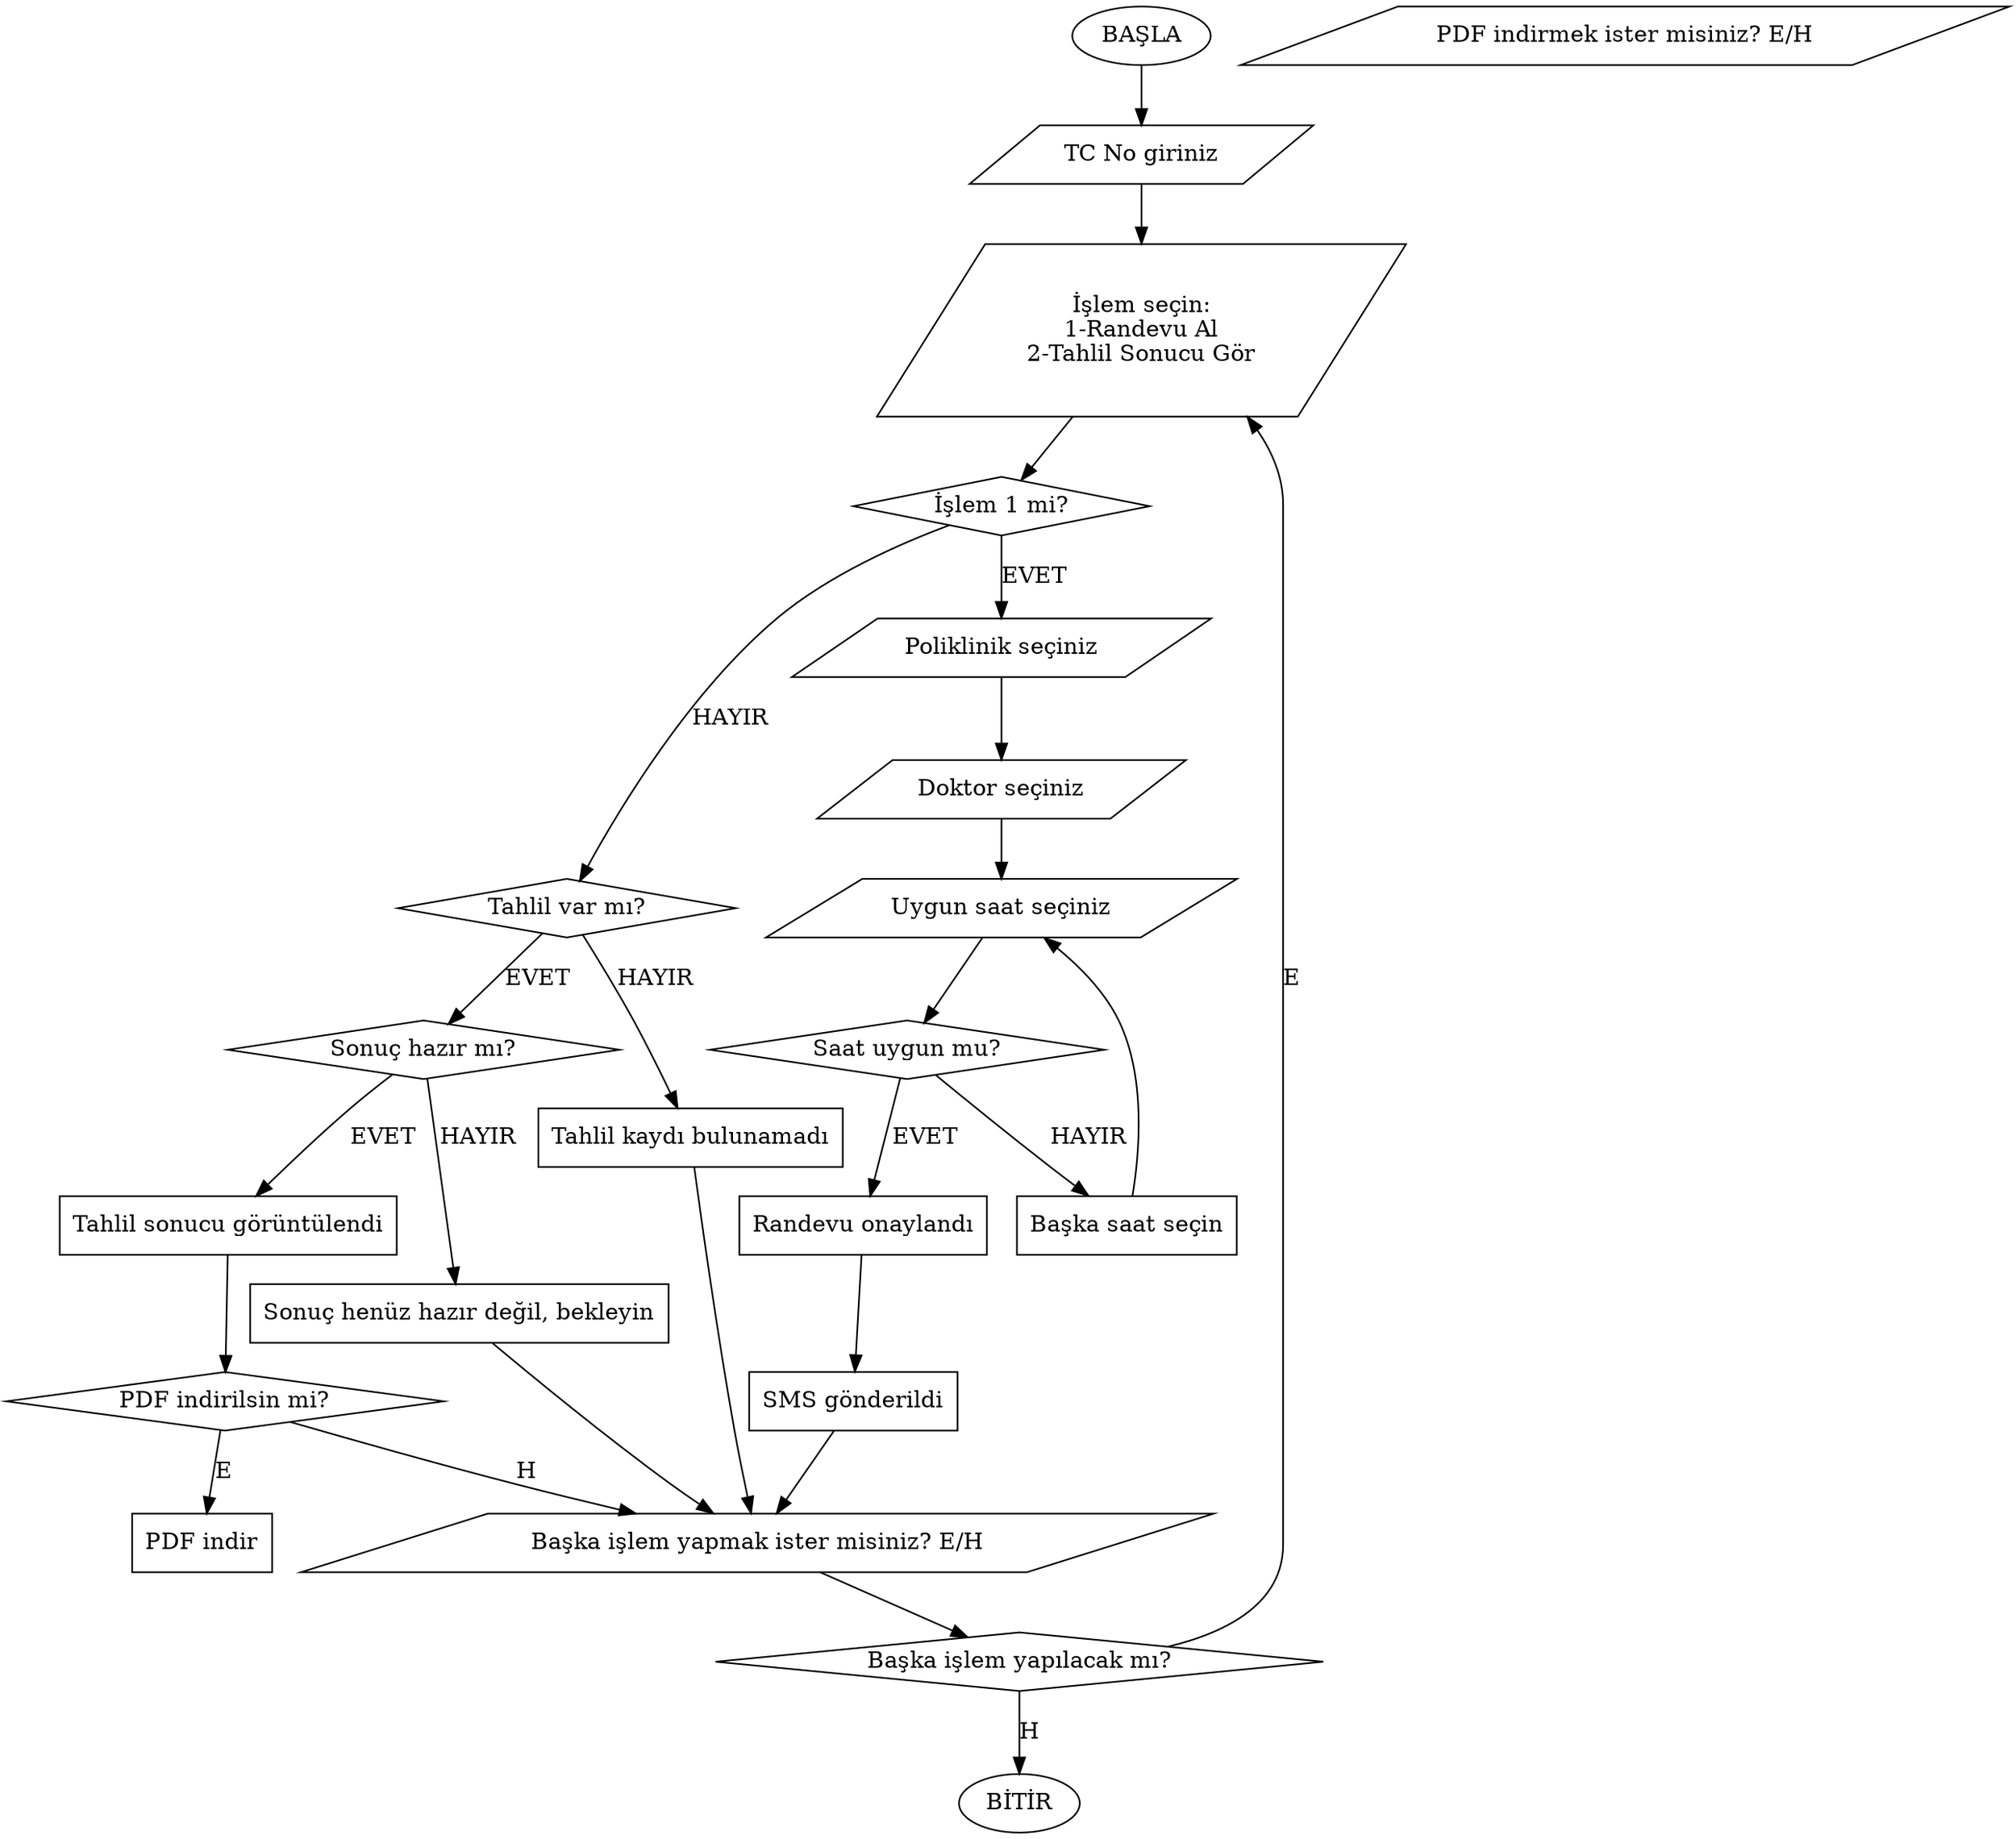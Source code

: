 digraph HastaneRandevu {
    rankdir=TB;
    node [shape=oval];
    Basla [label="BAŞLA"];
    Bitir [label="BİTİR"];
    
    node [shape=parallelogram];
    TC_Girdi [label="TC No giriniz"];
    Islem_Girdi [label="İşlem seçin:\n1-Randevu Al\n2-Tahlil Sonucu Gör"];
    Poliklinik_Girdi [label="Poliklinik seçiniz"];
    Doktor_Girdi [label="Doktor seçiniz"];
    Saat_Girdi [label="Uygun saat seçiniz"];
    Tekrar_Islem [label="Başka işlem yapmak ister misiniz? E/H"];
    PDF_Secim [label="PDF indirmek ister misiniz? E/H"];
    
    node [shape=box];
    Randevu_Onay [label="Randevu onaylandı"];
    SMS_Gonder [label="SMS gönderildi"];
    PDF_Indir [label="PDF indir"];
    Sonuc_Goster [label="Tahlil sonucu görüntülendi"];
    Sonuc_Bekle [label="Sonuç henüz hazır değil, bekleyin"];
    Tahlil_Yok [label="Tahlil kaydı bulunamadı"];
    Saat_Yok [label="Başka saat seçin"];
    
    node [shape=diamond];
    Islem_Kontrol [label="İşlem 1 mi?"];
    Saat_Uygun [label="Saat uygun mu?"];
    Tahlil_Var [label="Tahlil var mı?"];
    Sonuc_Hazir [label="Sonuç hazır mı?"];
    PDF_Kontrol [label="PDF indirilsin mi?"];
    Tekrar_Kontrol [label="Başka işlem yapılacak mı?"];
    
    Basla -> TC_Girdi;
    TC_Girdi -> Islem_Girdi;
    
    Islem_Girdi -> Islem_Kontrol;
    Islem_Kontrol -> Poliklinik_Girdi [label="EVET"];
    Islem_Kontrol -> Tahlil_Var [label="HAYIR"];
    
    // Randevu Modülü
    Poliklinik_Girdi -> Doktor_Girdi;
    Doktor_Girdi -> Saat_Girdi;
    Saat_Girdi -> Saat_Uygun;
    Saat_Uygun -> Randevu_Onay [label="EVET"];
    Saat_Uygun -> Saat_Yok [label="HAYIR"];
    Saat_Yok -> Saat_Girdi;
    Randevu_Onay -> SMS_Gonder;
    SMS_Gonder -> Tekrar_Islem;
    
    // Tahlil Modülü
    Tahlil_Var -> Sonuc_Hazir [label="EVET"];
    Tahlil_Var -> Tahlil_Yok [label="HAYIR"];
    Sonuc_Hazir -> Sonuc_Goster [label="EVET"];
    Sonuc_Hazir -> Sonuc_Bekle [label="HAYIR"];
    Sonuc_Goster -> PDF_Kontrol;
    PDF_Kontrol -> PDF_Indir [label="E"];
    PDF_Kontrol -> Tekrar_Islem [label="H"];
    Tahlil_Yok -> Tekrar_Islem;
    Sonuc_Bekle -> Tekrar_Islem;
    
    Tekrar_Islem -> Tekrar_Kontrol;
    Tekrar_Kontrol -> Islem_Girdi [label="E"];
    Tekrar_Kontrol -> Bitir [label="H"];
}

